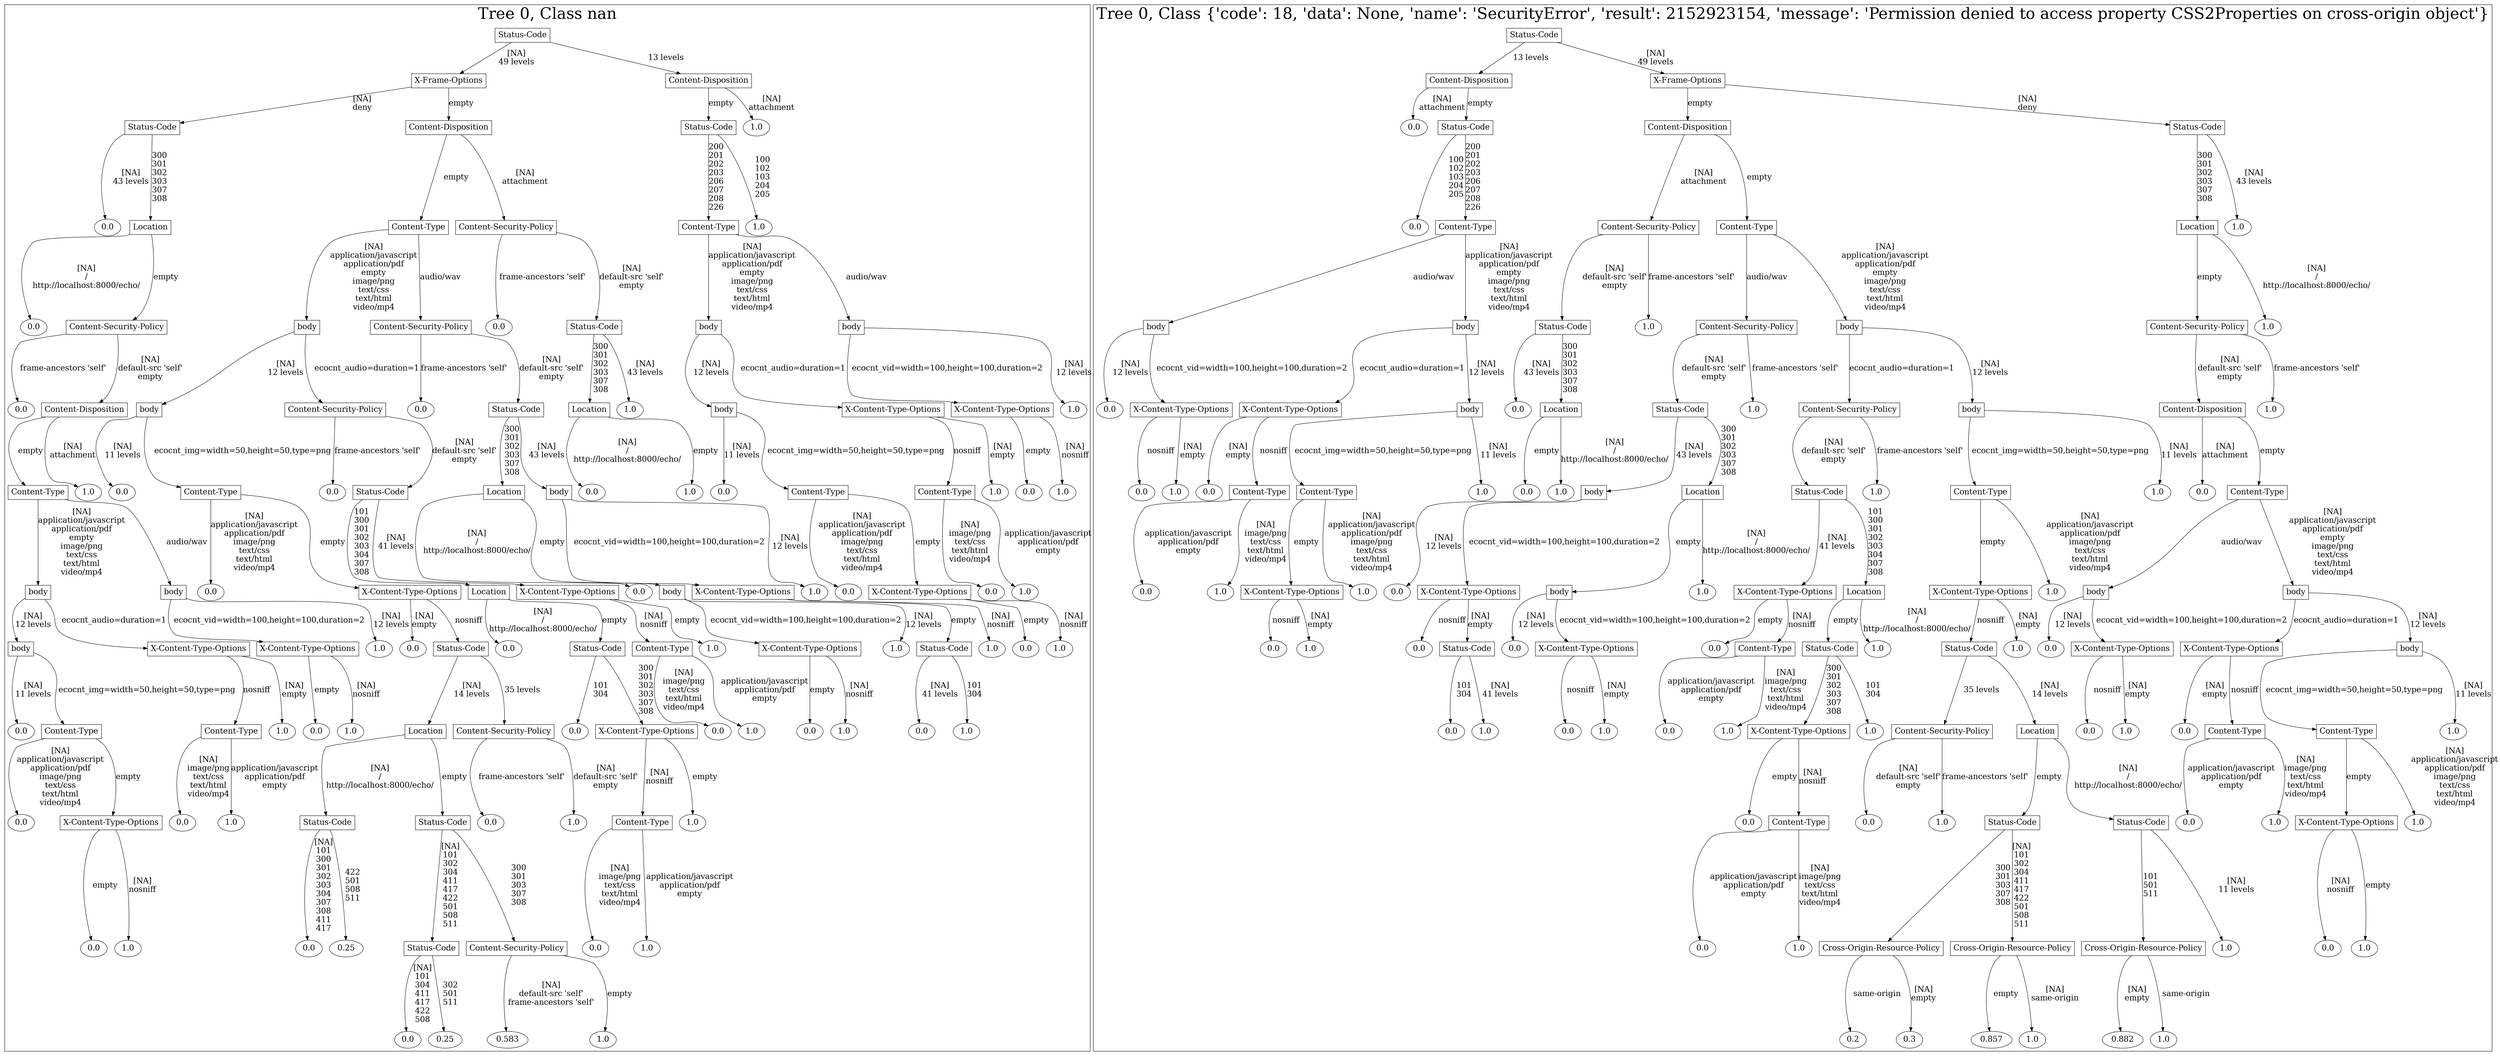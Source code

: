 /*
Generated by:
    http://https://github.com/h2oai/h2o-3/tree/master/h2o-genmodel/src/main/java/hex/genmodel/tools/PrintMojo.java
*/

/*
On a mac:

$ brew install graphviz
$ dot -Tpng file.gv -o file.png
$ open file.png
*/

digraph G {

subgraph cluster_0 {
/* Nodes */

/* Level 0 */
{
"SG_0_Node_0" [shape=box, fontsize=20, label="Status-Code"]
}

/* Level 1 */
{
"SG_0_Node_1" [shape=box, fontsize=20, label="X-Frame-Options"]
"SG_0_Node_2" [shape=box, fontsize=20, label="Content-Disposition"]
}

/* Level 2 */
{
"SG_0_Node_3" [shape=box, fontsize=20, label="Status-Code"]
"SG_0_Node_4" [shape=box, fontsize=20, label="Content-Disposition"]
"SG_0_Node_5" [shape=box, fontsize=20, label="Status-Code"]
"SG_0_Node_64" [fontsize=20, label="1.0"]
}

/* Level 3 */
{
"SG_0_Node_65" [fontsize=20, label="0.0"]
"SG_0_Node_7" [shape=box, fontsize=20, label="Location"]
"SG_0_Node_8" [shape=box, fontsize=20, label="Content-Type"]
"SG_0_Node_9" [shape=box, fontsize=20, label="Content-Security-Policy"]
"SG_0_Node_10" [shape=box, fontsize=20, label="Content-Type"]
"SG_0_Node_66" [fontsize=20, label="1.0"]
}

/* Level 4 */
{
"SG_0_Node_67" [fontsize=20, label="0.0"]
"SG_0_Node_11" [shape=box, fontsize=20, label="Content-Security-Policy"]
"SG_0_Node_12" [shape=box, fontsize=20, label="body"]
"SG_0_Node_13" [shape=box, fontsize=20, label="Content-Security-Policy"]
"SG_0_Node_68" [fontsize=20, label="0.0"]
"SG_0_Node_14" [shape=box, fontsize=20, label="Status-Code"]
"SG_0_Node_15" [shape=box, fontsize=20, label="body"]
"SG_0_Node_16" [shape=box, fontsize=20, label="body"]
}

/* Level 5 */
{
"SG_0_Node_69" [fontsize=20, label="0.0"]
"SG_0_Node_17" [shape=box, fontsize=20, label="Content-Disposition"]
"SG_0_Node_18" [shape=box, fontsize=20, label="body"]
"SG_0_Node_19" [shape=box, fontsize=20, label="Content-Security-Policy"]
"SG_0_Node_70" [fontsize=20, label="0.0"]
"SG_0_Node_20" [shape=box, fontsize=20, label="Status-Code"]
"SG_0_Node_21" [shape=box, fontsize=20, label="Location"]
"SG_0_Node_71" [fontsize=20, label="1.0"]
"SG_0_Node_22" [shape=box, fontsize=20, label="body"]
"SG_0_Node_23" [shape=box, fontsize=20, label="X-Content-Type-Options"]
"SG_0_Node_24" [shape=box, fontsize=20, label="X-Content-Type-Options"]
"SG_0_Node_72" [fontsize=20, label="1.0"]
}

/* Level 6 */
{
"SG_0_Node_25" [shape=box, fontsize=20, label="Content-Type"]
"SG_0_Node_73" [fontsize=20, label="1.0"]
"SG_0_Node_74" [fontsize=20, label="0.0"]
"SG_0_Node_27" [shape=box, fontsize=20, label="Content-Type"]
"SG_0_Node_75" [fontsize=20, label="0.0"]
"SG_0_Node_28" [shape=box, fontsize=20, label="Status-Code"]
"SG_0_Node_29" [shape=box, fontsize=20, label="Location"]
"SG_0_Node_30" [shape=box, fontsize=20, label="body"]
"SG_0_Node_76" [fontsize=20, label="0.0"]
"SG_0_Node_77" [fontsize=20, label="1.0"]
"SG_0_Node_78" [fontsize=20, label="0.0"]
"SG_0_Node_32" [shape=box, fontsize=20, label="Content-Type"]
"SG_0_Node_33" [shape=box, fontsize=20, label="Content-Type"]
"SG_0_Node_79" [fontsize=20, label="1.0"]
"SG_0_Node_80" [fontsize=20, label="0.0"]
"SG_0_Node_81" [fontsize=20, label="1.0"]
}

/* Level 7 */
{
"SG_0_Node_34" [shape=box, fontsize=20, label="body"]
"SG_0_Node_35" [shape=box, fontsize=20, label="body"]
"SG_0_Node_82" [fontsize=20, label="0.0"]
"SG_0_Node_36" [shape=box, fontsize=20, label="X-Content-Type-Options"]
"SG_0_Node_37" [shape=box, fontsize=20, label="Location"]
"SG_0_Node_38" [shape=box, fontsize=20, label="X-Content-Type-Options"]
"SG_0_Node_83" [fontsize=20, label="0.0"]
"SG_0_Node_39" [shape=box, fontsize=20, label="body"]
"SG_0_Node_40" [shape=box, fontsize=20, label="X-Content-Type-Options"]
"SG_0_Node_84" [fontsize=20, label="1.0"]
"SG_0_Node_85" [fontsize=20, label="0.0"]
"SG_0_Node_41" [shape=box, fontsize=20, label="X-Content-Type-Options"]
"SG_0_Node_86" [fontsize=20, label="0.0"]
"SG_0_Node_87" [fontsize=20, label="1.0"]
}

/* Level 8 */
{
"SG_0_Node_42" [shape=box, fontsize=20, label="body"]
"SG_0_Node_43" [shape=box, fontsize=20, label="X-Content-Type-Options"]
"SG_0_Node_44" [shape=box, fontsize=20, label="X-Content-Type-Options"]
"SG_0_Node_88" [fontsize=20, label="1.0"]
"SG_0_Node_89" [fontsize=20, label="0.0"]
"SG_0_Node_45" [shape=box, fontsize=20, label="Status-Code"]
"SG_0_Node_90" [fontsize=20, label="0.0"]
"SG_0_Node_46" [shape=box, fontsize=20, label="Status-Code"]
"SG_0_Node_47" [shape=box, fontsize=20, label="Content-Type"]
"SG_0_Node_91" [fontsize=20, label="1.0"]
"SG_0_Node_48" [shape=box, fontsize=20, label="X-Content-Type-Options"]
"SG_0_Node_92" [fontsize=20, label="1.0"]
"SG_0_Node_49" [shape=box, fontsize=20, label="Status-Code"]
"SG_0_Node_93" [fontsize=20, label="1.0"]
"SG_0_Node_94" [fontsize=20, label="0.0"]
"SG_0_Node_95" [fontsize=20, label="1.0"]
}

/* Level 9 */
{
"SG_0_Node_96" [fontsize=20, label="0.0"]
"SG_0_Node_50" [shape=box, fontsize=20, label="Content-Type"]
"SG_0_Node_51" [shape=box, fontsize=20, label="Content-Type"]
"SG_0_Node_97" [fontsize=20, label="1.0"]
"SG_0_Node_98" [fontsize=20, label="0.0"]
"SG_0_Node_99" [fontsize=20, label="1.0"]
"SG_0_Node_52" [shape=box, fontsize=20, label="Location"]
"SG_0_Node_53" [shape=box, fontsize=20, label="Content-Security-Policy"]
"SG_0_Node_100" [fontsize=20, label="0.0"]
"SG_0_Node_54" [shape=box, fontsize=20, label="X-Content-Type-Options"]
"SG_0_Node_101" [fontsize=20, label="0.0"]
"SG_0_Node_102" [fontsize=20, label="1.0"]
"SG_0_Node_103" [fontsize=20, label="0.0"]
"SG_0_Node_104" [fontsize=20, label="1.0"]
"SG_0_Node_105" [fontsize=20, label="0.0"]
"SG_0_Node_106" [fontsize=20, label="1.0"]
}

/* Level 10 */
{
"SG_0_Node_107" [fontsize=20, label="0.0"]
"SG_0_Node_55" [shape=box, fontsize=20, label="X-Content-Type-Options"]
"SG_0_Node_108" [fontsize=20, label="0.0"]
"SG_0_Node_109" [fontsize=20, label="1.0"]
"SG_0_Node_56" [shape=box, fontsize=20, label="Status-Code"]
"SG_0_Node_57" [shape=box, fontsize=20, label="Status-Code"]
"SG_0_Node_110" [fontsize=20, label="0.0"]
"SG_0_Node_111" [fontsize=20, label="1.0"]
"SG_0_Node_58" [shape=box, fontsize=20, label="Content-Type"]
"SG_0_Node_112" [fontsize=20, label="1.0"]
}

/* Level 11 */
{
"SG_0_Node_113" [fontsize=20, label="0.0"]
"SG_0_Node_114" [fontsize=20, label="1.0"]
"SG_0_Node_115" [fontsize=20, label="0.0"]
"SG_0_Node_116" [fontsize=20, label="0.25"]
"SG_0_Node_60" [shape=box, fontsize=20, label="Status-Code"]
"SG_0_Node_61" [shape=box, fontsize=20, label="Content-Security-Policy"]
"SG_0_Node_117" [fontsize=20, label="0.0"]
"SG_0_Node_118" [fontsize=20, label="1.0"]
}

/* Level 12 */
{
"SG_0_Node_119" [fontsize=20, label="0.0"]
"SG_0_Node_120" [fontsize=20, label="0.25"]
"SG_0_Node_121" [fontsize=20, label="0.583"]
"SG_0_Node_122" [fontsize=20, label="1.0"]
}

/* Edges */
"SG_0_Node_0" -> "SG_0_Node_1" [fontsize=20, label="[NA]
49 levels
"]
"SG_0_Node_0" -> "SG_0_Node_2" [fontsize=20, label="13 levels
"]
"SG_0_Node_2" -> "SG_0_Node_5" [fontsize=20, label="empty
"]
"SG_0_Node_2" -> "SG_0_Node_64" [fontsize=20, label="[NA]
attachment
"]
"SG_0_Node_5" -> "SG_0_Node_10" [fontsize=20, label="200
201
202
203
206
207
208
226
"]
"SG_0_Node_5" -> "SG_0_Node_66" [fontsize=20, label="100
102
103
204
205
"]
"SG_0_Node_10" -> "SG_0_Node_15" [fontsize=20, label="[NA]
application/javascript
application/pdf
empty
image/png
text/css
text/html
video/mp4
"]
"SG_0_Node_10" -> "SG_0_Node_16" [fontsize=20, label="audio/wav
"]
"SG_0_Node_16" -> "SG_0_Node_24" [fontsize=20, label="ecocnt_vid=width=100,height=100,duration=2
"]
"SG_0_Node_16" -> "SG_0_Node_72" [fontsize=20, label="[NA]
12 levels
"]
"SG_0_Node_24" -> "SG_0_Node_80" [fontsize=20, label="empty
"]
"SG_0_Node_24" -> "SG_0_Node_81" [fontsize=20, label="[NA]
nosniff
"]
"SG_0_Node_15" -> "SG_0_Node_22" [fontsize=20, label="[NA]
12 levels
"]
"SG_0_Node_15" -> "SG_0_Node_23" [fontsize=20, label="ecocnt_audio=duration=1
"]
"SG_0_Node_23" -> "SG_0_Node_33" [fontsize=20, label="nosniff
"]
"SG_0_Node_23" -> "SG_0_Node_79" [fontsize=20, label="[NA]
empty
"]
"SG_0_Node_33" -> "SG_0_Node_86" [fontsize=20, label="[NA]
image/png
text/css
text/html
video/mp4
"]
"SG_0_Node_33" -> "SG_0_Node_87" [fontsize=20, label="application/javascript
application/pdf
empty
"]
"SG_0_Node_22" -> "SG_0_Node_78" [fontsize=20, label="[NA]
11 levels
"]
"SG_0_Node_22" -> "SG_0_Node_32" [fontsize=20, label="ecocnt_img=width=50,height=50,type=png
"]
"SG_0_Node_32" -> "SG_0_Node_85" [fontsize=20, label="[NA]
application/javascript
application/pdf
image/png
text/css
text/html
video/mp4
"]
"SG_0_Node_32" -> "SG_0_Node_41" [fontsize=20, label="empty
"]
"SG_0_Node_41" -> "SG_0_Node_94" [fontsize=20, label="empty
"]
"SG_0_Node_41" -> "SG_0_Node_95" [fontsize=20, label="[NA]
nosniff
"]
"SG_0_Node_1" -> "SG_0_Node_3" [fontsize=20, label="[NA]
deny
"]
"SG_0_Node_1" -> "SG_0_Node_4" [fontsize=20, label="empty
"]
"SG_0_Node_4" -> "SG_0_Node_8" [fontsize=20, label="empty
"]
"SG_0_Node_4" -> "SG_0_Node_9" [fontsize=20, label="[NA]
attachment
"]
"SG_0_Node_9" -> "SG_0_Node_68" [fontsize=20, label="frame-ancestors 'self'
"]
"SG_0_Node_9" -> "SG_0_Node_14" [fontsize=20, label="[NA]
default-src 'self'
empty
"]
"SG_0_Node_14" -> "SG_0_Node_21" [fontsize=20, label="300
301
302
303
307
308
"]
"SG_0_Node_14" -> "SG_0_Node_71" [fontsize=20, label="[NA]
43 levels
"]
"SG_0_Node_21" -> "SG_0_Node_76" [fontsize=20, label="[NA]
/
http://localhost:8000/echo/
"]
"SG_0_Node_21" -> "SG_0_Node_77" [fontsize=20, label="empty
"]
"SG_0_Node_8" -> "SG_0_Node_12" [fontsize=20, label="[NA]
application/javascript
application/pdf
empty
image/png
text/css
text/html
video/mp4
"]
"SG_0_Node_8" -> "SG_0_Node_13" [fontsize=20, label="audio/wav
"]
"SG_0_Node_13" -> "SG_0_Node_70" [fontsize=20, label="frame-ancestors 'self'
"]
"SG_0_Node_13" -> "SG_0_Node_20" [fontsize=20, label="[NA]
default-src 'self'
empty
"]
"SG_0_Node_20" -> "SG_0_Node_29" [fontsize=20, label="300
301
302
303
307
308
"]
"SG_0_Node_20" -> "SG_0_Node_30" [fontsize=20, label="[NA]
43 levels
"]
"SG_0_Node_30" -> "SG_0_Node_40" [fontsize=20, label="ecocnt_vid=width=100,height=100,duration=2
"]
"SG_0_Node_30" -> "SG_0_Node_84" [fontsize=20, label="[NA]
12 levels
"]
"SG_0_Node_40" -> "SG_0_Node_49" [fontsize=20, label="empty
"]
"SG_0_Node_40" -> "SG_0_Node_93" [fontsize=20, label="[NA]
nosniff
"]
"SG_0_Node_49" -> "SG_0_Node_105" [fontsize=20, label="[NA]
41 levels
"]
"SG_0_Node_49" -> "SG_0_Node_106" [fontsize=20, label="101
304
"]
"SG_0_Node_29" -> "SG_0_Node_83" [fontsize=20, label="[NA]
/
http://localhost:8000/echo/
"]
"SG_0_Node_29" -> "SG_0_Node_39" [fontsize=20, label="empty
"]
"SG_0_Node_39" -> "SG_0_Node_48" [fontsize=20, label="ecocnt_vid=width=100,height=100,duration=2
"]
"SG_0_Node_39" -> "SG_0_Node_92" [fontsize=20, label="[NA]
12 levels
"]
"SG_0_Node_48" -> "SG_0_Node_103" [fontsize=20, label="empty
"]
"SG_0_Node_48" -> "SG_0_Node_104" [fontsize=20, label="[NA]
nosniff
"]
"SG_0_Node_12" -> "SG_0_Node_18" [fontsize=20, label="[NA]
12 levels
"]
"SG_0_Node_12" -> "SG_0_Node_19" [fontsize=20, label="ecocnt_audio=duration=1
"]
"SG_0_Node_19" -> "SG_0_Node_75" [fontsize=20, label="frame-ancestors 'self'
"]
"SG_0_Node_19" -> "SG_0_Node_28" [fontsize=20, label="[NA]
default-src 'self'
empty
"]
"SG_0_Node_28" -> "SG_0_Node_37" [fontsize=20, label="101
300
301
302
303
304
307
308
"]
"SG_0_Node_28" -> "SG_0_Node_38" [fontsize=20, label="[NA]
41 levels
"]
"SG_0_Node_38" -> "SG_0_Node_47" [fontsize=20, label="[NA]
nosniff
"]
"SG_0_Node_38" -> "SG_0_Node_91" [fontsize=20, label="empty
"]
"SG_0_Node_47" -> "SG_0_Node_101" [fontsize=20, label="[NA]
image/png
text/css
text/html
video/mp4
"]
"SG_0_Node_47" -> "SG_0_Node_102" [fontsize=20, label="application/javascript
application/pdf
empty
"]
"SG_0_Node_37" -> "SG_0_Node_90" [fontsize=20, label="[NA]
/
http://localhost:8000/echo/
"]
"SG_0_Node_37" -> "SG_0_Node_46" [fontsize=20, label="empty
"]
"SG_0_Node_46" -> "SG_0_Node_100" [fontsize=20, label="101
304
"]
"SG_0_Node_46" -> "SG_0_Node_54" [fontsize=20, label="300
301
302
303
307
308
"]
"SG_0_Node_54" -> "SG_0_Node_58" [fontsize=20, label="[NA]
nosniff
"]
"SG_0_Node_54" -> "SG_0_Node_112" [fontsize=20, label="empty
"]
"SG_0_Node_58" -> "SG_0_Node_117" [fontsize=20, label="[NA]
image/png
text/css
text/html
video/mp4
"]
"SG_0_Node_58" -> "SG_0_Node_118" [fontsize=20, label="application/javascript
application/pdf
empty
"]
"SG_0_Node_18" -> "SG_0_Node_74" [fontsize=20, label="[NA]
11 levels
"]
"SG_0_Node_18" -> "SG_0_Node_27" [fontsize=20, label="ecocnt_img=width=50,height=50,type=png
"]
"SG_0_Node_27" -> "SG_0_Node_82" [fontsize=20, label="[NA]
application/javascript
application/pdf
image/png
text/css
text/html
video/mp4
"]
"SG_0_Node_27" -> "SG_0_Node_36" [fontsize=20, label="empty
"]
"SG_0_Node_36" -> "SG_0_Node_89" [fontsize=20, label="[NA]
empty
"]
"SG_0_Node_36" -> "SG_0_Node_45" [fontsize=20, label="nosniff
"]
"SG_0_Node_45" -> "SG_0_Node_52" [fontsize=20, label="[NA]
14 levels
"]
"SG_0_Node_45" -> "SG_0_Node_53" [fontsize=20, label="35 levels
"]
"SG_0_Node_53" -> "SG_0_Node_110" [fontsize=20, label="frame-ancestors 'self'
"]
"SG_0_Node_53" -> "SG_0_Node_111" [fontsize=20, label="[NA]
default-src 'self'
empty
"]
"SG_0_Node_52" -> "SG_0_Node_56" [fontsize=20, label="[NA]
/
http://localhost:8000/echo/
"]
"SG_0_Node_52" -> "SG_0_Node_57" [fontsize=20, label="empty
"]
"SG_0_Node_57" -> "SG_0_Node_60" [fontsize=20, label="[NA]
101
302
304
411
417
422
501
508
511
"]
"SG_0_Node_57" -> "SG_0_Node_61" [fontsize=20, label="300
301
303
307
308
"]
"SG_0_Node_61" -> "SG_0_Node_121" [fontsize=20, label="[NA]
default-src 'self'
frame-ancestors 'self'
"]
"SG_0_Node_61" -> "SG_0_Node_122" [fontsize=20, label="empty
"]
"SG_0_Node_60" -> "SG_0_Node_119" [fontsize=20, label="[NA]
101
304
411
417
422
508
"]
"SG_0_Node_60" -> "SG_0_Node_120" [fontsize=20, label="302
501
511
"]
"SG_0_Node_56" -> "SG_0_Node_115" [fontsize=20, label="[NA]
101
300
301
302
303
304
307
308
411
417
"]
"SG_0_Node_56" -> "SG_0_Node_116" [fontsize=20, label="422
501
508
511
"]
"SG_0_Node_3" -> "SG_0_Node_65" [fontsize=20, label="[NA]
43 levels
"]
"SG_0_Node_3" -> "SG_0_Node_7" [fontsize=20, label="300
301
302
303
307
308
"]
"SG_0_Node_7" -> "SG_0_Node_67" [fontsize=20, label="[NA]
/
http://localhost:8000/echo/
"]
"SG_0_Node_7" -> "SG_0_Node_11" [fontsize=20, label="empty
"]
"SG_0_Node_11" -> "SG_0_Node_69" [fontsize=20, label="frame-ancestors 'self'
"]
"SG_0_Node_11" -> "SG_0_Node_17" [fontsize=20, label="[NA]
default-src 'self'
empty
"]
"SG_0_Node_17" -> "SG_0_Node_25" [fontsize=20, label="empty
"]
"SG_0_Node_17" -> "SG_0_Node_73" [fontsize=20, label="[NA]
attachment
"]
"SG_0_Node_25" -> "SG_0_Node_34" [fontsize=20, label="[NA]
application/javascript
application/pdf
empty
image/png
text/css
text/html
video/mp4
"]
"SG_0_Node_25" -> "SG_0_Node_35" [fontsize=20, label="audio/wav
"]
"SG_0_Node_35" -> "SG_0_Node_44" [fontsize=20, label="ecocnt_vid=width=100,height=100,duration=2
"]
"SG_0_Node_35" -> "SG_0_Node_88" [fontsize=20, label="[NA]
12 levels
"]
"SG_0_Node_44" -> "SG_0_Node_98" [fontsize=20, label="empty
"]
"SG_0_Node_44" -> "SG_0_Node_99" [fontsize=20, label="[NA]
nosniff
"]
"SG_0_Node_34" -> "SG_0_Node_42" [fontsize=20, label="[NA]
12 levels
"]
"SG_0_Node_34" -> "SG_0_Node_43" [fontsize=20, label="ecocnt_audio=duration=1
"]
"SG_0_Node_43" -> "SG_0_Node_51" [fontsize=20, label="nosniff
"]
"SG_0_Node_43" -> "SG_0_Node_97" [fontsize=20, label="[NA]
empty
"]
"SG_0_Node_51" -> "SG_0_Node_108" [fontsize=20, label="[NA]
image/png
text/css
text/html
video/mp4
"]
"SG_0_Node_51" -> "SG_0_Node_109" [fontsize=20, label="application/javascript
application/pdf
empty
"]
"SG_0_Node_42" -> "SG_0_Node_96" [fontsize=20, label="[NA]
11 levels
"]
"SG_0_Node_42" -> "SG_0_Node_50" [fontsize=20, label="ecocnt_img=width=50,height=50,type=png
"]
"SG_0_Node_50" -> "SG_0_Node_107" [fontsize=20, label="[NA]
application/javascript
application/pdf
image/png
text/css
text/html
video/mp4
"]
"SG_0_Node_50" -> "SG_0_Node_55" [fontsize=20, label="empty
"]
"SG_0_Node_55" -> "SG_0_Node_113" [fontsize=20, label="empty
"]
"SG_0_Node_55" -> "SG_0_Node_114" [fontsize=20, label="[NA]
nosniff
"]

fontsize=40
label="Tree 0, Class nan"
}

subgraph cluster_1 {
/* Nodes */

/* Level 0 */
{
"SG_1_Node_0" [shape=box, fontsize=20, label="Status-Code"]
}

/* Level 1 */
{
"SG_1_Node_1" [shape=box, fontsize=20, label="Content-Disposition"]
"SG_1_Node_2" [shape=box, fontsize=20, label="X-Frame-Options"]
}

/* Level 2 */
{
"SG_1_Node_66" [fontsize=20, label="0.0"]
"SG_1_Node_3" [shape=box, fontsize=20, label="Status-Code"]
"SG_1_Node_4" [shape=box, fontsize=20, label="Content-Disposition"]
"SG_1_Node_5" [shape=box, fontsize=20, label="Status-Code"]
}

/* Level 3 */
{
"SG_1_Node_67" [fontsize=20, label="0.0"]
"SG_1_Node_6" [shape=box, fontsize=20, label="Content-Type"]
"SG_1_Node_7" [shape=box, fontsize=20, label="Content-Security-Policy"]
"SG_1_Node_8" [shape=box, fontsize=20, label="Content-Type"]
"SG_1_Node_9" [shape=box, fontsize=20, label="Location"]
"SG_1_Node_68" [fontsize=20, label="1.0"]
}

/* Level 4 */
{
"SG_1_Node_11" [shape=box, fontsize=20, label="body"]
"SG_1_Node_12" [shape=box, fontsize=20, label="body"]
"SG_1_Node_13" [shape=box, fontsize=20, label="Status-Code"]
"SG_1_Node_69" [fontsize=20, label="1.0"]
"SG_1_Node_14" [shape=box, fontsize=20, label="Content-Security-Policy"]
"SG_1_Node_15" [shape=box, fontsize=20, label="body"]
"SG_1_Node_16" [shape=box, fontsize=20, label="Content-Security-Policy"]
"SG_1_Node_70" [fontsize=20, label="1.0"]
}

/* Level 5 */
{
"SG_1_Node_71" [fontsize=20, label="0.0"]
"SG_1_Node_17" [shape=box, fontsize=20, label="X-Content-Type-Options"]
"SG_1_Node_18" [shape=box, fontsize=20, label="X-Content-Type-Options"]
"SG_1_Node_19" [shape=box, fontsize=20, label="body"]
"SG_1_Node_72" [fontsize=20, label="0.0"]
"SG_1_Node_20" [shape=box, fontsize=20, label="Location"]
"SG_1_Node_21" [shape=box, fontsize=20, label="Status-Code"]
"SG_1_Node_73" [fontsize=20, label="1.0"]
"SG_1_Node_22" [shape=box, fontsize=20, label="Content-Security-Policy"]
"SG_1_Node_23" [shape=box, fontsize=20, label="body"]
"SG_1_Node_24" [shape=box, fontsize=20, label="Content-Disposition"]
"SG_1_Node_74" [fontsize=20, label="1.0"]
}

/* Level 6 */
{
"SG_1_Node_75" [fontsize=20, label="0.0"]
"SG_1_Node_76" [fontsize=20, label="1.0"]
"SG_1_Node_77" [fontsize=20, label="0.0"]
"SG_1_Node_25" [shape=box, fontsize=20, label="Content-Type"]
"SG_1_Node_26" [shape=box, fontsize=20, label="Content-Type"]
"SG_1_Node_78" [fontsize=20, label="1.0"]
"SG_1_Node_79" [fontsize=20, label="0.0"]
"SG_1_Node_80" [fontsize=20, label="1.0"]
"SG_1_Node_28" [shape=box, fontsize=20, label="body"]
"SG_1_Node_29" [shape=box, fontsize=20, label="Location"]
"SG_1_Node_30" [shape=box, fontsize=20, label="Status-Code"]
"SG_1_Node_81" [fontsize=20, label="1.0"]
"SG_1_Node_31" [shape=box, fontsize=20, label="Content-Type"]
"SG_1_Node_82" [fontsize=20, label="1.0"]
"SG_1_Node_83" [fontsize=20, label="0.0"]
"SG_1_Node_33" [shape=box, fontsize=20, label="Content-Type"]
}

/* Level 7 */
{
"SG_1_Node_84" [fontsize=20, label="0.0"]
"SG_1_Node_85" [fontsize=20, label="1.0"]
"SG_1_Node_34" [shape=box, fontsize=20, label="X-Content-Type-Options"]
"SG_1_Node_86" [fontsize=20, label="1.0"]
"SG_1_Node_87" [fontsize=20, label="0.0"]
"SG_1_Node_35" [shape=box, fontsize=20, label="X-Content-Type-Options"]
"SG_1_Node_36" [shape=box, fontsize=20, label="body"]
"SG_1_Node_88" [fontsize=20, label="1.0"]
"SG_1_Node_37" [shape=box, fontsize=20, label="X-Content-Type-Options"]
"SG_1_Node_38" [shape=box, fontsize=20, label="Location"]
"SG_1_Node_39" [shape=box, fontsize=20, label="X-Content-Type-Options"]
"SG_1_Node_89" [fontsize=20, label="1.0"]
"SG_1_Node_40" [shape=box, fontsize=20, label="body"]
"SG_1_Node_41" [shape=box, fontsize=20, label="body"]
}

/* Level 8 */
{
"SG_1_Node_90" [fontsize=20, label="0.0"]
"SG_1_Node_91" [fontsize=20, label="1.0"]
"SG_1_Node_92" [fontsize=20, label="0.0"]
"SG_1_Node_42" [shape=box, fontsize=20, label="Status-Code"]
"SG_1_Node_93" [fontsize=20, label="0.0"]
"SG_1_Node_43" [shape=box, fontsize=20, label="X-Content-Type-Options"]
"SG_1_Node_94" [fontsize=20, label="0.0"]
"SG_1_Node_44" [shape=box, fontsize=20, label="Content-Type"]
"SG_1_Node_45" [shape=box, fontsize=20, label="Status-Code"]
"SG_1_Node_95" [fontsize=20, label="1.0"]
"SG_1_Node_46" [shape=box, fontsize=20, label="Status-Code"]
"SG_1_Node_96" [fontsize=20, label="1.0"]
"SG_1_Node_97" [fontsize=20, label="0.0"]
"SG_1_Node_47" [shape=box, fontsize=20, label="X-Content-Type-Options"]
"SG_1_Node_48" [shape=box, fontsize=20, label="X-Content-Type-Options"]
"SG_1_Node_49" [shape=box, fontsize=20, label="body"]
}

/* Level 9 */
{
"SG_1_Node_98" [fontsize=20, label="0.0"]
"SG_1_Node_99" [fontsize=20, label="1.0"]
"SG_1_Node_100" [fontsize=20, label="0.0"]
"SG_1_Node_101" [fontsize=20, label="1.0"]
"SG_1_Node_102" [fontsize=20, label="0.0"]
"SG_1_Node_103" [fontsize=20, label="1.0"]
"SG_1_Node_50" [shape=box, fontsize=20, label="X-Content-Type-Options"]
"SG_1_Node_104" [fontsize=20, label="1.0"]
"SG_1_Node_51" [shape=box, fontsize=20, label="Content-Security-Policy"]
"SG_1_Node_52" [shape=box, fontsize=20, label="Location"]
"SG_1_Node_105" [fontsize=20, label="0.0"]
"SG_1_Node_106" [fontsize=20, label="1.0"]
"SG_1_Node_107" [fontsize=20, label="0.0"]
"SG_1_Node_53" [shape=box, fontsize=20, label="Content-Type"]
"SG_1_Node_54" [shape=box, fontsize=20, label="Content-Type"]
"SG_1_Node_108" [fontsize=20, label="1.0"]
}

/* Level 10 */
{
"SG_1_Node_109" [fontsize=20, label="0.0"]
"SG_1_Node_55" [shape=box, fontsize=20, label="Content-Type"]
"SG_1_Node_110" [fontsize=20, label="0.0"]
"SG_1_Node_111" [fontsize=20, label="1.0"]
"SG_1_Node_56" [shape=box, fontsize=20, label="Status-Code"]
"SG_1_Node_57" [shape=box, fontsize=20, label="Status-Code"]
"SG_1_Node_112" [fontsize=20, label="0.0"]
"SG_1_Node_113" [fontsize=20, label="1.0"]
"SG_1_Node_58" [shape=box, fontsize=20, label="X-Content-Type-Options"]
"SG_1_Node_114" [fontsize=20, label="1.0"]
}

/* Level 11 */
{
"SG_1_Node_115" [fontsize=20, label="0.0"]
"SG_1_Node_116" [fontsize=20, label="1.0"]
"SG_1_Node_59" [shape=box, fontsize=20, label="Cross-Origin-Resource-Policy"]
"SG_1_Node_60" [shape=box, fontsize=20, label="Cross-Origin-Resource-Policy"]
"SG_1_Node_61" [shape=box, fontsize=20, label="Cross-Origin-Resource-Policy"]
"SG_1_Node_117" [fontsize=20, label="1.0"]
"SG_1_Node_118" [fontsize=20, label="0.0"]
"SG_1_Node_119" [fontsize=20, label="1.0"]
}

/* Level 12 */
{
"SG_1_Node_120" [fontsize=20, label="0.2"]
"SG_1_Node_121" [fontsize=20, label="0.3"]
"SG_1_Node_122" [fontsize=20, label="0.857"]
"SG_1_Node_123" [fontsize=20, label="1.0"]
"SG_1_Node_124" [fontsize=20, label="0.882"]
"SG_1_Node_125" [fontsize=20, label="1.0"]
}

/* Edges */
"SG_1_Node_0" -> "SG_1_Node_1" [fontsize=20, label="13 levels
"]
"SG_1_Node_0" -> "SG_1_Node_2" [fontsize=20, label="[NA]
49 levels
"]
"SG_1_Node_2" -> "SG_1_Node_4" [fontsize=20, label="empty
"]
"SG_1_Node_2" -> "SG_1_Node_5" [fontsize=20, label="[NA]
deny
"]
"SG_1_Node_5" -> "SG_1_Node_9" [fontsize=20, label="300
301
302
303
307
308
"]
"SG_1_Node_5" -> "SG_1_Node_68" [fontsize=20, label="[NA]
43 levels
"]
"SG_1_Node_9" -> "SG_1_Node_16" [fontsize=20, label="empty
"]
"SG_1_Node_9" -> "SG_1_Node_70" [fontsize=20, label="[NA]
/
http://localhost:8000/echo/
"]
"SG_1_Node_16" -> "SG_1_Node_24" [fontsize=20, label="[NA]
default-src 'self'
empty
"]
"SG_1_Node_16" -> "SG_1_Node_74" [fontsize=20, label="frame-ancestors 'self'
"]
"SG_1_Node_24" -> "SG_1_Node_83" [fontsize=20, label="[NA]
attachment
"]
"SG_1_Node_24" -> "SG_1_Node_33" [fontsize=20, label="empty
"]
"SG_1_Node_33" -> "SG_1_Node_40" [fontsize=20, label="audio/wav
"]
"SG_1_Node_33" -> "SG_1_Node_41" [fontsize=20, label="[NA]
application/javascript
application/pdf
empty
image/png
text/css
text/html
video/mp4
"]
"SG_1_Node_41" -> "SG_1_Node_48" [fontsize=20, label="ecocnt_audio=duration=1
"]
"SG_1_Node_41" -> "SG_1_Node_49" [fontsize=20, label="[NA]
12 levels
"]
"SG_1_Node_49" -> "SG_1_Node_54" [fontsize=20, label="ecocnt_img=width=50,height=50,type=png
"]
"SG_1_Node_49" -> "SG_1_Node_108" [fontsize=20, label="[NA]
11 levels
"]
"SG_1_Node_54" -> "SG_1_Node_58" [fontsize=20, label="empty
"]
"SG_1_Node_54" -> "SG_1_Node_114" [fontsize=20, label="[NA]
application/javascript
application/pdf
image/png
text/css
text/html
video/mp4
"]
"SG_1_Node_58" -> "SG_1_Node_118" [fontsize=20, label="[NA]
nosniff
"]
"SG_1_Node_58" -> "SG_1_Node_119" [fontsize=20, label="empty
"]
"SG_1_Node_48" -> "SG_1_Node_107" [fontsize=20, label="[NA]
empty
"]
"SG_1_Node_48" -> "SG_1_Node_53" [fontsize=20, label="nosniff
"]
"SG_1_Node_53" -> "SG_1_Node_112" [fontsize=20, label="application/javascript
application/pdf
empty
"]
"SG_1_Node_53" -> "SG_1_Node_113" [fontsize=20, label="[NA]
image/png
text/css
text/html
video/mp4
"]
"SG_1_Node_40" -> "SG_1_Node_97" [fontsize=20, label="[NA]
12 levels
"]
"SG_1_Node_40" -> "SG_1_Node_47" [fontsize=20, label="ecocnt_vid=width=100,height=100,duration=2
"]
"SG_1_Node_47" -> "SG_1_Node_105" [fontsize=20, label="nosniff
"]
"SG_1_Node_47" -> "SG_1_Node_106" [fontsize=20, label="[NA]
empty
"]
"SG_1_Node_4" -> "SG_1_Node_7" [fontsize=20, label="[NA]
attachment
"]
"SG_1_Node_4" -> "SG_1_Node_8" [fontsize=20, label="empty
"]
"SG_1_Node_8" -> "SG_1_Node_14" [fontsize=20, label="audio/wav
"]
"SG_1_Node_8" -> "SG_1_Node_15" [fontsize=20, label="[NA]
application/javascript
application/pdf
empty
image/png
text/css
text/html
video/mp4
"]
"SG_1_Node_15" -> "SG_1_Node_22" [fontsize=20, label="ecocnt_audio=duration=1
"]
"SG_1_Node_15" -> "SG_1_Node_23" [fontsize=20, label="[NA]
12 levels
"]
"SG_1_Node_23" -> "SG_1_Node_31" [fontsize=20, label="ecocnt_img=width=50,height=50,type=png
"]
"SG_1_Node_23" -> "SG_1_Node_82" [fontsize=20, label="[NA]
11 levels
"]
"SG_1_Node_31" -> "SG_1_Node_39" [fontsize=20, label="empty
"]
"SG_1_Node_31" -> "SG_1_Node_89" [fontsize=20, label="[NA]
application/javascript
application/pdf
image/png
text/css
text/html
video/mp4
"]
"SG_1_Node_39" -> "SG_1_Node_46" [fontsize=20, label="nosniff
"]
"SG_1_Node_39" -> "SG_1_Node_96" [fontsize=20, label="[NA]
empty
"]
"SG_1_Node_46" -> "SG_1_Node_51" [fontsize=20, label="35 levels
"]
"SG_1_Node_46" -> "SG_1_Node_52" [fontsize=20, label="[NA]
14 levels
"]
"SG_1_Node_52" -> "SG_1_Node_56" [fontsize=20, label="empty
"]
"SG_1_Node_52" -> "SG_1_Node_57" [fontsize=20, label="[NA]
/
http://localhost:8000/echo/
"]
"SG_1_Node_57" -> "SG_1_Node_61" [fontsize=20, label="101
501
511
"]
"SG_1_Node_57" -> "SG_1_Node_117" [fontsize=20, label="[NA]
11 levels
"]
"SG_1_Node_61" -> "SG_1_Node_124" [fontsize=20, label="[NA]
empty
"]
"SG_1_Node_61" -> "SG_1_Node_125" [fontsize=20, label="same-origin
"]
"SG_1_Node_56" -> "SG_1_Node_59" [fontsize=20, label="300
301
303
307
308
"]
"SG_1_Node_56" -> "SG_1_Node_60" [fontsize=20, label="[NA]
101
302
304
411
417
422
501
508
511
"]
"SG_1_Node_60" -> "SG_1_Node_122" [fontsize=20, label="empty
"]
"SG_1_Node_60" -> "SG_1_Node_123" [fontsize=20, label="[NA]
same-origin
"]
"SG_1_Node_59" -> "SG_1_Node_120" [fontsize=20, label="same-origin
"]
"SG_1_Node_59" -> "SG_1_Node_121" [fontsize=20, label="[NA]
empty
"]
"SG_1_Node_51" -> "SG_1_Node_110" [fontsize=20, label="[NA]
default-src 'self'
empty
"]
"SG_1_Node_51" -> "SG_1_Node_111" [fontsize=20, label="frame-ancestors 'self'
"]
"SG_1_Node_22" -> "SG_1_Node_30" [fontsize=20, label="[NA]
default-src 'self'
empty
"]
"SG_1_Node_22" -> "SG_1_Node_81" [fontsize=20, label="frame-ancestors 'self'
"]
"SG_1_Node_30" -> "SG_1_Node_37" [fontsize=20, label="[NA]
41 levels
"]
"SG_1_Node_30" -> "SG_1_Node_38" [fontsize=20, label="101
300
301
302
303
304
307
308
"]
"SG_1_Node_38" -> "SG_1_Node_45" [fontsize=20, label="empty
"]
"SG_1_Node_38" -> "SG_1_Node_95" [fontsize=20, label="[NA]
/
http://localhost:8000/echo/
"]
"SG_1_Node_45" -> "SG_1_Node_50" [fontsize=20, label="300
301
302
303
307
308
"]
"SG_1_Node_45" -> "SG_1_Node_104" [fontsize=20, label="101
304
"]
"SG_1_Node_50" -> "SG_1_Node_109" [fontsize=20, label="empty
"]
"SG_1_Node_50" -> "SG_1_Node_55" [fontsize=20, label="[NA]
nosniff
"]
"SG_1_Node_55" -> "SG_1_Node_115" [fontsize=20, label="application/javascript
application/pdf
empty
"]
"SG_1_Node_55" -> "SG_1_Node_116" [fontsize=20, label="[NA]
image/png
text/css
text/html
video/mp4
"]
"SG_1_Node_37" -> "SG_1_Node_94" [fontsize=20, label="empty
"]
"SG_1_Node_37" -> "SG_1_Node_44" [fontsize=20, label="[NA]
nosniff
"]
"SG_1_Node_44" -> "SG_1_Node_102" [fontsize=20, label="application/javascript
application/pdf
empty
"]
"SG_1_Node_44" -> "SG_1_Node_103" [fontsize=20, label="[NA]
image/png
text/css
text/html
video/mp4
"]
"SG_1_Node_14" -> "SG_1_Node_21" [fontsize=20, label="[NA]
default-src 'self'
empty
"]
"SG_1_Node_14" -> "SG_1_Node_73" [fontsize=20, label="frame-ancestors 'self'
"]
"SG_1_Node_21" -> "SG_1_Node_28" [fontsize=20, label="[NA]
43 levels
"]
"SG_1_Node_21" -> "SG_1_Node_29" [fontsize=20, label="300
301
302
303
307
308
"]
"SG_1_Node_29" -> "SG_1_Node_36" [fontsize=20, label="empty
"]
"SG_1_Node_29" -> "SG_1_Node_88" [fontsize=20, label="[NA]
/
http://localhost:8000/echo/
"]
"SG_1_Node_36" -> "SG_1_Node_93" [fontsize=20, label="[NA]
12 levels
"]
"SG_1_Node_36" -> "SG_1_Node_43" [fontsize=20, label="ecocnt_vid=width=100,height=100,duration=2
"]
"SG_1_Node_43" -> "SG_1_Node_100" [fontsize=20, label="nosniff
"]
"SG_1_Node_43" -> "SG_1_Node_101" [fontsize=20, label="[NA]
empty
"]
"SG_1_Node_28" -> "SG_1_Node_87" [fontsize=20, label="[NA]
12 levels
"]
"SG_1_Node_28" -> "SG_1_Node_35" [fontsize=20, label="ecocnt_vid=width=100,height=100,duration=2
"]
"SG_1_Node_35" -> "SG_1_Node_92" [fontsize=20, label="nosniff
"]
"SG_1_Node_35" -> "SG_1_Node_42" [fontsize=20, label="[NA]
empty
"]
"SG_1_Node_42" -> "SG_1_Node_98" [fontsize=20, label="101
304
"]
"SG_1_Node_42" -> "SG_1_Node_99" [fontsize=20, label="[NA]
41 levels
"]
"SG_1_Node_7" -> "SG_1_Node_13" [fontsize=20, label="[NA]
default-src 'self'
empty
"]
"SG_1_Node_7" -> "SG_1_Node_69" [fontsize=20, label="frame-ancestors 'self'
"]
"SG_1_Node_13" -> "SG_1_Node_72" [fontsize=20, label="[NA]
43 levels
"]
"SG_1_Node_13" -> "SG_1_Node_20" [fontsize=20, label="300
301
302
303
307
308
"]
"SG_1_Node_20" -> "SG_1_Node_79" [fontsize=20, label="empty
"]
"SG_1_Node_20" -> "SG_1_Node_80" [fontsize=20, label="[NA]
/
http://localhost:8000/echo/
"]
"SG_1_Node_1" -> "SG_1_Node_66" [fontsize=20, label="[NA]
attachment
"]
"SG_1_Node_1" -> "SG_1_Node_3" [fontsize=20, label="empty
"]
"SG_1_Node_3" -> "SG_1_Node_67" [fontsize=20, label="100
102
103
204
205
"]
"SG_1_Node_3" -> "SG_1_Node_6" [fontsize=20, label="200
201
202
203
206
207
208
226
"]
"SG_1_Node_6" -> "SG_1_Node_11" [fontsize=20, label="audio/wav
"]
"SG_1_Node_6" -> "SG_1_Node_12" [fontsize=20, label="[NA]
application/javascript
application/pdf
empty
image/png
text/css
text/html
video/mp4
"]
"SG_1_Node_12" -> "SG_1_Node_18" [fontsize=20, label="ecocnt_audio=duration=1
"]
"SG_1_Node_12" -> "SG_1_Node_19" [fontsize=20, label="[NA]
12 levels
"]
"SG_1_Node_19" -> "SG_1_Node_26" [fontsize=20, label="ecocnt_img=width=50,height=50,type=png
"]
"SG_1_Node_19" -> "SG_1_Node_78" [fontsize=20, label="[NA]
11 levels
"]
"SG_1_Node_26" -> "SG_1_Node_34" [fontsize=20, label="empty
"]
"SG_1_Node_26" -> "SG_1_Node_86" [fontsize=20, label="[NA]
application/javascript
application/pdf
image/png
text/css
text/html
video/mp4
"]
"SG_1_Node_34" -> "SG_1_Node_90" [fontsize=20, label="nosniff
"]
"SG_1_Node_34" -> "SG_1_Node_91" [fontsize=20, label="[NA]
empty
"]
"SG_1_Node_18" -> "SG_1_Node_77" [fontsize=20, label="[NA]
empty
"]
"SG_1_Node_18" -> "SG_1_Node_25" [fontsize=20, label="nosniff
"]
"SG_1_Node_25" -> "SG_1_Node_84" [fontsize=20, label="application/javascript
application/pdf
empty
"]
"SG_1_Node_25" -> "SG_1_Node_85" [fontsize=20, label="[NA]
image/png
text/css
text/html
video/mp4
"]
"SG_1_Node_11" -> "SG_1_Node_71" [fontsize=20, label="[NA]
12 levels
"]
"SG_1_Node_11" -> "SG_1_Node_17" [fontsize=20, label="ecocnt_vid=width=100,height=100,duration=2
"]
"SG_1_Node_17" -> "SG_1_Node_75" [fontsize=20, label="nosniff
"]
"SG_1_Node_17" -> "SG_1_Node_76" [fontsize=20, label="[NA]
empty
"]

fontsize=40
label="Tree 0, Class {'code': 18, 'data': None, 'name': 'SecurityError', 'result': 2152923154, 'message': 'Permission denied to access property CSS2Properties on cross-origin object'}"
}

}

